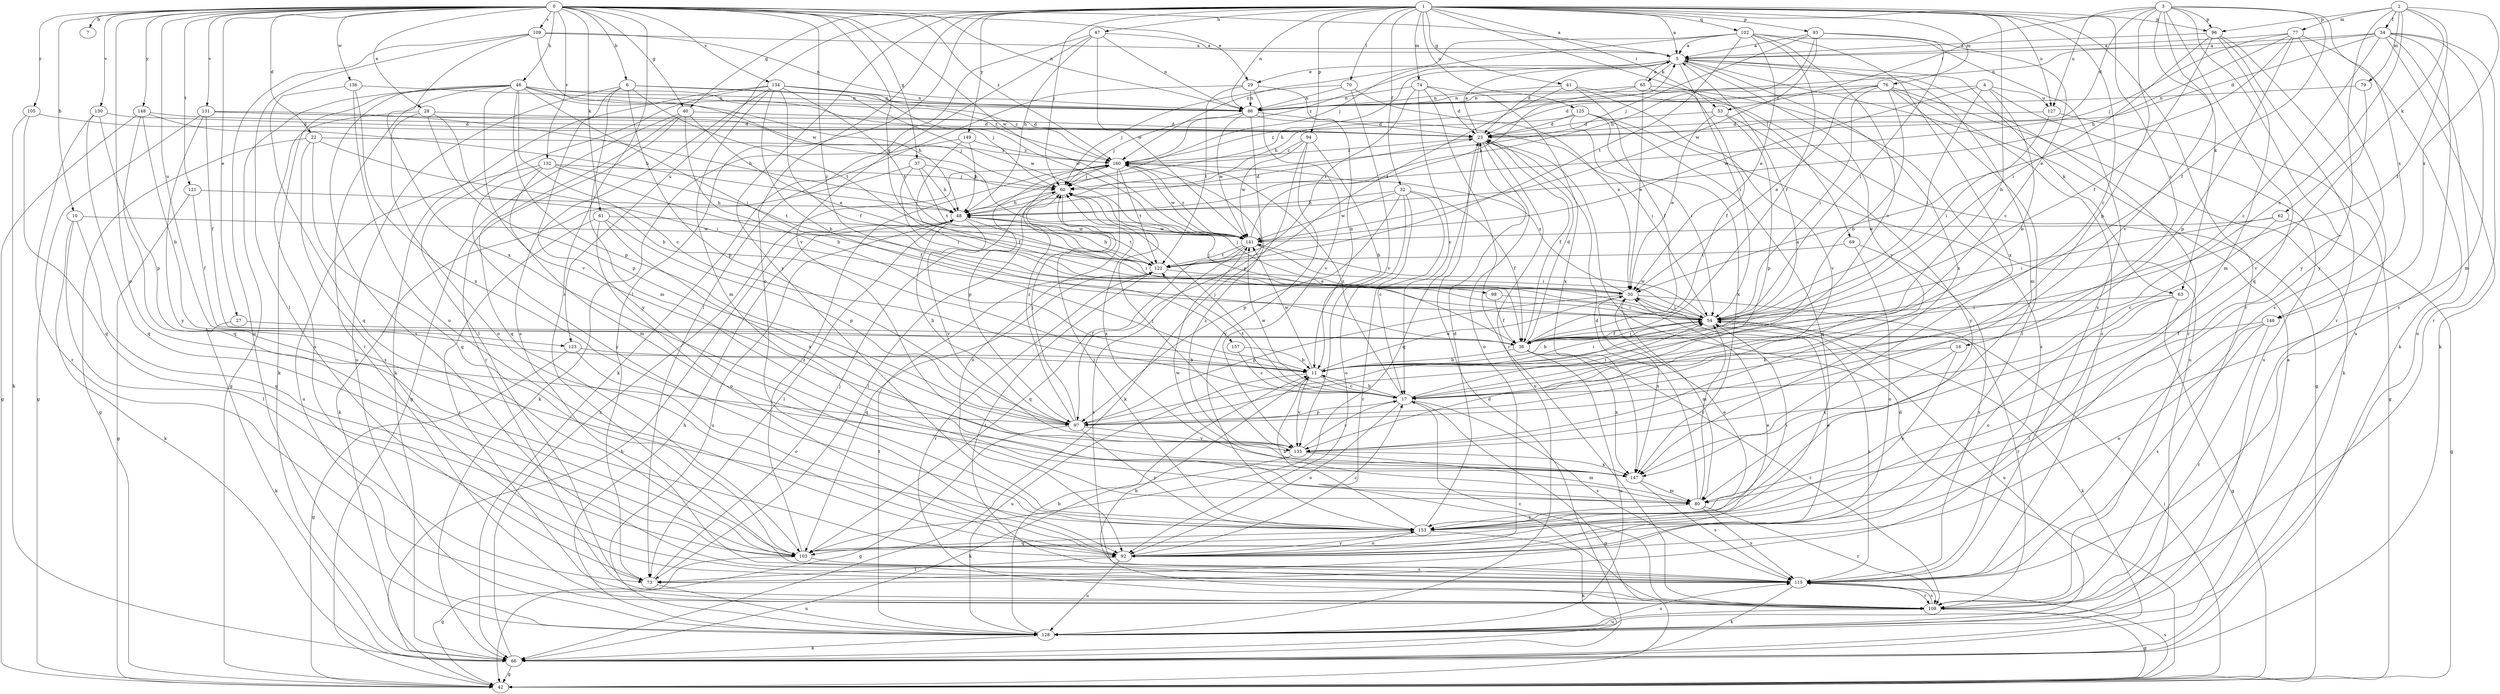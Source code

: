 strict digraph  {
0;
1;
2;
3;
4;
5;
6;
7;
10;
11;
16;
17;
22;
23;
27;
28;
29;
30;
32;
34;
36;
37;
40;
41;
42;
46;
47;
48;
53;
54;
60;
61;
62;
63;
65;
66;
69;
70;
73;
74;
76;
77;
79;
80;
86;
92;
93;
94;
96;
97;
98;
102;
103;
105;
108;
109;
115;
121;
122;
123;
125;
127;
128;
130;
131;
132;
134;
135;
136;
141;
146;
147;
148;
149;
153;
157;
160;
0 -> 5  [label=a];
0 -> 6  [label=b];
0 -> 7  [label=b];
0 -> 10  [label=b];
0 -> 22  [label=d];
0 -> 27  [label=e];
0 -> 28  [label=e];
0 -> 29  [label=e];
0 -> 37  [label=g];
0 -> 40  [label=g];
0 -> 46  [label=h];
0 -> 61  [label=k];
0 -> 86  [label=n];
0 -> 92  [label=o];
0 -> 98  [label=q];
0 -> 105  [label=r];
0 -> 109  [label=s];
0 -> 115  [label=s];
0 -> 121  [label=t];
0 -> 123  [label=u];
0 -> 130  [label=v];
0 -> 131  [label=v];
0 -> 132  [label=v];
0 -> 134  [label=v];
0 -> 136  [label=w];
0 -> 141  [label=w];
0 -> 148  [label=y];
0 -> 157  [label=z];
0 -> 160  [label=z];
1 -> 5  [label=a];
1 -> 11  [label=b];
1 -> 16  [label=c];
1 -> 17  [label=c];
1 -> 32  [label=f];
1 -> 40  [label=g];
1 -> 41  [label=g];
1 -> 47  [label=h];
1 -> 53  [label=i];
1 -> 60  [label=j];
1 -> 69  [label=l];
1 -> 70  [label=l];
1 -> 73  [label=l];
1 -> 74  [label=m];
1 -> 76  [label=m];
1 -> 86  [label=n];
1 -> 92  [label=o];
1 -> 93  [label=p];
1 -> 94  [label=p];
1 -> 96  [label=p];
1 -> 102  [label=q];
1 -> 108  [label=r];
1 -> 123  [label=u];
1 -> 125  [label=u];
1 -> 127  [label=u];
1 -> 149  [label=y];
1 -> 153  [label=y];
2 -> 17  [label=c];
2 -> 34  [label=f];
2 -> 36  [label=f];
2 -> 62  [label=k];
2 -> 77  [label=m];
2 -> 79  [label=m];
2 -> 96  [label=p];
2 -> 146  [label=x];
2 -> 153  [label=y];
3 -> 23  [label=d];
3 -> 36  [label=f];
3 -> 53  [label=i];
3 -> 63  [label=k];
3 -> 96  [label=p];
3 -> 97  [label=p];
3 -> 103  [label=q];
3 -> 127  [label=u];
3 -> 135  [label=v];
3 -> 146  [label=x];
3 -> 153  [label=y];
4 -> 11  [label=b];
4 -> 54  [label=i];
4 -> 86  [label=n];
4 -> 127  [label=u];
4 -> 128  [label=u];
4 -> 141  [label=w];
5 -> 23  [label=d];
5 -> 29  [label=e];
5 -> 48  [label=h];
5 -> 54  [label=i];
5 -> 63  [label=k];
5 -> 65  [label=k];
5 -> 80  [label=m];
5 -> 108  [label=r];
5 -> 135  [label=v];
5 -> 147  [label=x];
5 -> 160  [label=z];
6 -> 80  [label=m];
6 -> 86  [label=n];
6 -> 97  [label=p];
6 -> 122  [label=t];
6 -> 128  [label=u];
6 -> 141  [label=w];
6 -> 153  [label=y];
10 -> 66  [label=k];
10 -> 73  [label=l];
10 -> 103  [label=q];
10 -> 141  [label=w];
11 -> 17  [label=c];
11 -> 30  [label=e];
11 -> 54  [label=i];
11 -> 128  [label=u];
11 -> 135  [label=v];
11 -> 141  [label=w];
16 -> 11  [label=b];
16 -> 147  [label=x];
16 -> 153  [label=y];
17 -> 11  [label=b];
17 -> 42  [label=g];
17 -> 54  [label=i];
17 -> 60  [label=j];
17 -> 92  [label=o];
17 -> 97  [label=p];
17 -> 115  [label=s];
17 -> 122  [label=t];
17 -> 141  [label=w];
17 -> 160  [label=z];
22 -> 42  [label=g];
22 -> 54  [label=i];
22 -> 103  [label=q];
22 -> 115  [label=s];
22 -> 160  [label=z];
23 -> 5  [label=a];
23 -> 36  [label=f];
23 -> 92  [label=o];
23 -> 103  [label=q];
23 -> 128  [label=u];
23 -> 160  [label=z];
27 -> 36  [label=f];
27 -> 66  [label=k];
28 -> 11  [label=b];
28 -> 23  [label=d];
28 -> 92  [label=o];
28 -> 97  [label=p];
28 -> 115  [label=s];
29 -> 11  [label=b];
29 -> 66  [label=k];
29 -> 86  [label=n];
29 -> 122  [label=t];
29 -> 135  [label=v];
30 -> 54  [label=i];
30 -> 60  [label=j];
30 -> 80  [label=m];
30 -> 97  [label=p];
30 -> 108  [label=r];
30 -> 147  [label=x];
30 -> 160  [label=z];
32 -> 17  [label=c];
32 -> 36  [label=f];
32 -> 48  [label=h];
32 -> 92  [label=o];
32 -> 97  [label=p];
32 -> 108  [label=r];
32 -> 141  [label=w];
34 -> 5  [label=a];
34 -> 17  [label=c];
34 -> 23  [label=d];
34 -> 66  [label=k];
34 -> 80  [label=m];
34 -> 86  [label=n];
34 -> 108  [label=r];
34 -> 115  [label=s];
34 -> 128  [label=u];
36 -> 11  [label=b];
36 -> 23  [label=d];
36 -> 54  [label=i];
36 -> 108  [label=r];
36 -> 128  [label=u];
36 -> 147  [label=x];
37 -> 48  [label=h];
37 -> 54  [label=i];
37 -> 60  [label=j];
37 -> 66  [label=k];
37 -> 122  [label=t];
40 -> 11  [label=b];
40 -> 23  [label=d];
40 -> 30  [label=e];
40 -> 42  [label=g];
40 -> 103  [label=q];
40 -> 108  [label=r];
41 -> 36  [label=f];
41 -> 42  [label=g];
41 -> 86  [label=n];
41 -> 122  [label=t];
41 -> 135  [label=v];
42 -> 23  [label=d];
42 -> 48  [label=h];
42 -> 54  [label=i];
42 -> 115  [label=s];
46 -> 17  [label=c];
46 -> 42  [label=g];
46 -> 48  [label=h];
46 -> 54  [label=i];
46 -> 60  [label=j];
46 -> 66  [label=k];
46 -> 86  [label=n];
46 -> 97  [label=p];
46 -> 108  [label=r];
46 -> 115  [label=s];
46 -> 135  [label=v];
46 -> 160  [label=z];
47 -> 5  [label=a];
47 -> 48  [label=h];
47 -> 73  [label=l];
47 -> 86  [label=n];
47 -> 135  [label=v];
47 -> 141  [label=w];
48 -> 23  [label=d];
48 -> 54  [label=i];
48 -> 73  [label=l];
48 -> 122  [label=t];
48 -> 128  [label=u];
48 -> 135  [label=v];
48 -> 141  [label=w];
53 -> 23  [label=d];
53 -> 30  [label=e];
53 -> 97  [label=p];
53 -> 153  [label=y];
54 -> 11  [label=b];
54 -> 36  [label=f];
54 -> 60  [label=j];
54 -> 66  [label=k];
54 -> 115  [label=s];
54 -> 128  [label=u];
54 -> 141  [label=w];
60 -> 48  [label=h];
60 -> 73  [label=l];
60 -> 147  [label=x];
61 -> 92  [label=o];
61 -> 97  [label=p];
61 -> 108  [label=r];
61 -> 141  [label=w];
61 -> 147  [label=x];
62 -> 17  [label=c];
62 -> 42  [label=g];
62 -> 54  [label=i];
62 -> 141  [label=w];
63 -> 42  [label=g];
63 -> 54  [label=i];
63 -> 73  [label=l];
63 -> 92  [label=o];
65 -> 5  [label=a];
65 -> 30  [label=e];
65 -> 36  [label=f];
65 -> 48  [label=h];
65 -> 86  [label=n];
65 -> 128  [label=u];
66 -> 5  [label=a];
66 -> 23  [label=d];
66 -> 42  [label=g];
66 -> 160  [label=z];
69 -> 92  [label=o];
69 -> 115  [label=s];
69 -> 122  [label=t];
70 -> 30  [label=e];
70 -> 60  [label=j];
70 -> 86  [label=n];
70 -> 135  [label=v];
73 -> 60  [label=j];
73 -> 128  [label=u];
74 -> 17  [label=c];
74 -> 23  [label=d];
74 -> 86  [label=n];
74 -> 108  [label=r];
74 -> 122  [label=t];
74 -> 147  [label=x];
76 -> 11  [label=b];
76 -> 23  [label=d];
76 -> 30  [label=e];
76 -> 54  [label=i];
76 -> 66  [label=k];
76 -> 73  [label=l];
76 -> 86  [label=n];
76 -> 115  [label=s];
77 -> 5  [label=a];
77 -> 30  [label=e];
77 -> 48  [label=h];
77 -> 60  [label=j];
77 -> 66  [label=k];
77 -> 97  [label=p];
77 -> 115  [label=s];
79 -> 86  [label=n];
79 -> 135  [label=v];
80 -> 23  [label=d];
80 -> 54  [label=i];
80 -> 108  [label=r];
80 -> 115  [label=s];
80 -> 141  [label=w];
80 -> 153  [label=y];
86 -> 23  [label=d];
86 -> 54  [label=i];
86 -> 60  [label=j];
86 -> 97  [label=p];
86 -> 141  [label=w];
92 -> 17  [label=c];
92 -> 30  [label=e];
92 -> 73  [label=l];
92 -> 128  [label=u];
92 -> 153  [label=y];
93 -> 5  [label=a];
93 -> 17  [label=c];
93 -> 48  [label=h];
93 -> 54  [label=i];
93 -> 60  [label=j];
93 -> 141  [label=w];
94 -> 11  [label=b];
94 -> 66  [label=k];
94 -> 141  [label=w];
94 -> 153  [label=y];
94 -> 160  [label=z];
96 -> 5  [label=a];
96 -> 36  [label=f];
96 -> 54  [label=i];
96 -> 80  [label=m];
96 -> 108  [label=r];
96 -> 128  [label=u];
97 -> 5  [label=a];
97 -> 42  [label=g];
97 -> 48  [label=h];
97 -> 60  [label=j];
97 -> 135  [label=v];
97 -> 153  [label=y];
97 -> 160  [label=z];
98 -> 36  [label=f];
98 -> 54  [label=i];
102 -> 5  [label=a];
102 -> 17  [label=c];
102 -> 30  [label=e];
102 -> 36  [label=f];
102 -> 60  [label=j];
102 -> 115  [label=s];
102 -> 122  [label=t];
102 -> 147  [label=x];
102 -> 160  [label=z];
103 -> 30  [label=e];
103 -> 42  [label=g];
103 -> 115  [label=s];
103 -> 160  [label=z];
105 -> 23  [label=d];
105 -> 66  [label=k];
105 -> 103  [label=q];
108 -> 11  [label=b];
108 -> 17  [label=c];
108 -> 42  [label=g];
108 -> 115  [label=s];
108 -> 128  [label=u];
109 -> 5  [label=a];
109 -> 73  [label=l];
109 -> 86  [label=n];
109 -> 128  [label=u];
109 -> 141  [label=w];
109 -> 147  [label=x];
115 -> 66  [label=k];
115 -> 108  [label=r];
115 -> 122  [label=t];
121 -> 36  [label=f];
121 -> 42  [label=g];
121 -> 48  [label=h];
122 -> 30  [label=e];
122 -> 48  [label=h];
122 -> 103  [label=q];
122 -> 108  [label=r];
123 -> 11  [label=b];
123 -> 42  [label=g];
123 -> 92  [label=o];
125 -> 23  [label=d];
125 -> 54  [label=i];
125 -> 103  [label=q];
125 -> 115  [label=s];
125 -> 147  [label=x];
125 -> 160  [label=z];
127 -> 23  [label=d];
127 -> 42  [label=g];
127 -> 54  [label=i];
128 -> 11  [label=b];
128 -> 48  [label=h];
128 -> 66  [label=k];
128 -> 115  [label=s];
128 -> 122  [label=t];
130 -> 23  [label=d];
130 -> 97  [label=p];
130 -> 103  [label=q];
130 -> 108  [label=r];
131 -> 23  [label=d];
131 -> 36  [label=f];
131 -> 42  [label=g];
131 -> 48  [label=h];
131 -> 60  [label=j];
131 -> 153  [label=y];
132 -> 36  [label=f];
132 -> 60  [label=j];
132 -> 80  [label=m];
132 -> 122  [label=t];
132 -> 128  [label=u];
132 -> 153  [label=y];
134 -> 11  [label=b];
134 -> 36  [label=f];
134 -> 66  [label=k];
134 -> 73  [label=l];
134 -> 80  [label=m];
134 -> 86  [label=n];
134 -> 115  [label=s];
134 -> 122  [label=t];
134 -> 141  [label=w];
134 -> 160  [label=z];
135 -> 17  [label=c];
135 -> 60  [label=j];
135 -> 66  [label=k];
135 -> 80  [label=m];
135 -> 147  [label=x];
136 -> 86  [label=n];
136 -> 92  [label=o];
136 -> 103  [label=q];
136 -> 147  [label=x];
141 -> 5  [label=a];
141 -> 54  [label=i];
141 -> 103  [label=q];
141 -> 115  [label=s];
141 -> 122  [label=t];
141 -> 160  [label=z];
146 -> 36  [label=f];
146 -> 92  [label=o];
146 -> 108  [label=r];
146 -> 115  [label=s];
147 -> 80  [label=m];
147 -> 115  [label=s];
147 -> 160  [label=z];
148 -> 11  [label=b];
148 -> 23  [label=d];
148 -> 42  [label=g];
148 -> 48  [label=h];
148 -> 103  [label=q];
149 -> 36  [label=f];
149 -> 48  [label=h];
149 -> 66  [label=k];
149 -> 160  [label=z];
153 -> 11  [label=b];
153 -> 23  [label=d];
153 -> 30  [label=e];
153 -> 54  [label=i];
153 -> 60  [label=j];
153 -> 66  [label=k];
153 -> 92  [label=o];
153 -> 103  [label=q];
157 -> 11  [label=b];
157 -> 17  [label=c];
160 -> 60  [label=j];
160 -> 92  [label=o];
160 -> 97  [label=p];
160 -> 122  [label=t];
160 -> 141  [label=w];
}

